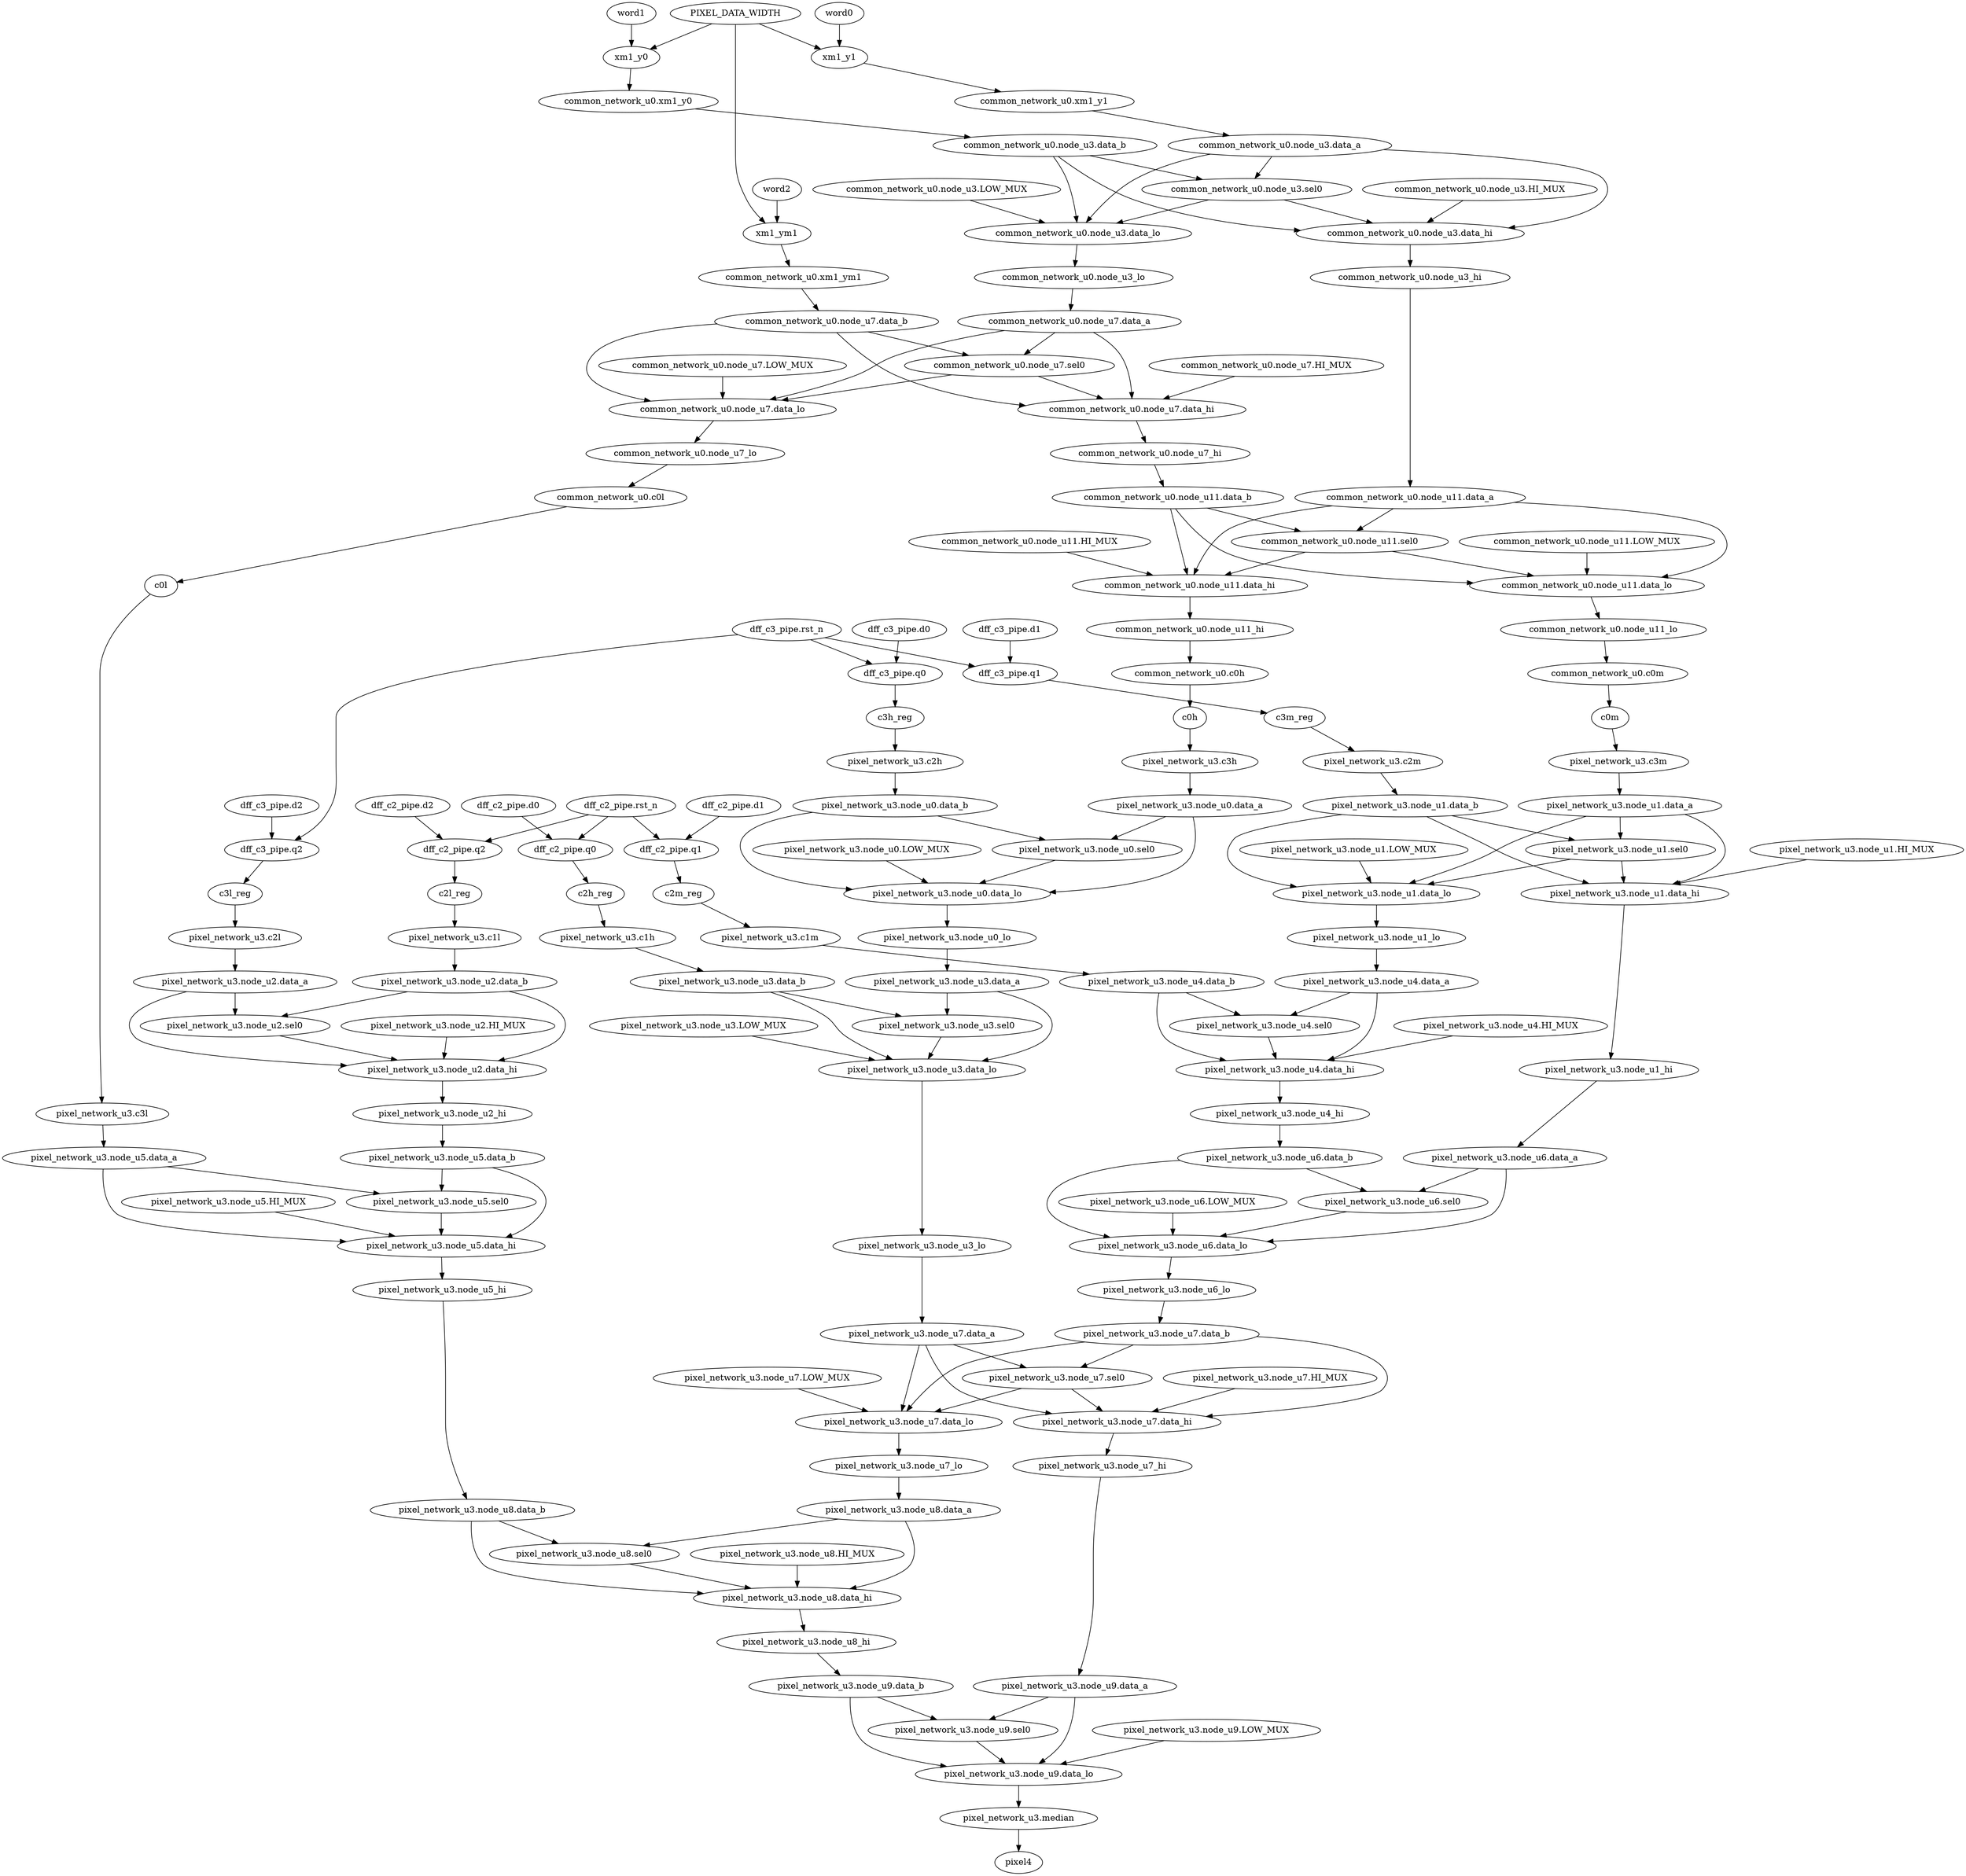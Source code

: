 strict digraph "" {
	"pixel_network_u3.node_u7.data_lo"	 [complexity=6,
		importance=0.310759810957,
		rank=0.0517933018261];
	"pixel_network_u3.node_u7_lo"	 [complexity=6,
		importance=0.308345626026,
		rank=0.0513909376709];
	"pixel_network_u3.node_u7.data_lo" -> "pixel_network_u3.node_u7_lo";
	"pixel_network_u3.median"	 [complexity=0,
		importance=0.00417502123707,
		rank=0.0];
	pixel4	 [complexity=0,
		importance=0.00202191886629,
		rank=0.0];
	"pixel_network_u3.median" -> pixel4;
	"pixel_network_u3.node_u8_hi"	 [complexity=3,
		importance=0.0476326830122,
		rank=0.0158775610041];
	"pixel_network_u3.node_u9.data_b"	 [complexity=3,
		importance=0.0454811535943,
		rank=0.0151603845314];
	"pixel_network_u3.node_u8_hi" -> "pixel_network_u3.node_u9.data_b";
	"pixel_network_u3.node_u6.data_b"	 [complexity=9,
		importance=1.87060557371,
		rank=0.207845063746];
	"pixel_network_u3.node_u6.sel0"	 [complexity=7,
		importance=0.93429475773,
		rank=0.133470679676];
	"pixel_network_u3.node_u6.data_b" -> "pixel_network_u3.node_u6.sel0";
	"pixel_network_u3.node_u6.data_lo"	 [complexity=6,
		importance=0.310782407583,
		rank=0.0517970679306];
	"pixel_network_u3.node_u6.data_b" -> "pixel_network_u3.node_u6.data_lo";
	"pixel_network_u3.node_u3.LOW_MUX"	 [complexity=8,
		importance=0.622421690844,
		rank=0.0778027113555];
	"pixel_network_u3.node_u3.data_lo"	 [complexity=6,
		importance=0.310737554894,
		rank=0.0517895924824];
	"pixel_network_u3.node_u3.LOW_MUX" -> "pixel_network_u3.node_u3.data_lo";
	"pixel_network_u3.node_u8.sel0"	 [complexity=4,
		importance=0.152085513955,
		rank=0.0380213784886];
	"pixel_network_u3.node_u8.data_hi"	 [complexity=3,
		importance=0.0500440662269,
		rank=0.016681355409];
	"pixel_network_u3.node_u8.sel0" -> "pixel_network_u3.node_u8.data_hi";
	"common_network_u0.node_u11.data_lo"	 [complexity=14,
		importance=11.2644033021,
		rank=0.804600235863];
	"common_network_u0.node_u11_lo"	 [complexity=14,
		importance=11.2619956256,
		rank=0.804428258971];
	"common_network_u0.node_u11.data_lo" -> "common_network_u0.node_u11_lo";
	word1	 [complexity=24,
		importance=405.589032579,
		rank=16.8995430241];
	xm1_y0	 [complexity=20,
		importance=405.588085998,
		rank=20.2794042999];
	word1 -> xm1_y0;
	word0	 [complexity=24,
		importance=405.589032579,
		rank=16.8995430241];
	xm1_y1	 [complexity=20,
		importance=405.588085998,
		rank=20.2794042999];
	word0 -> xm1_y1;
	word2	 [complexity=24,
		importance=405.589770805,
		rank=16.8995737835];
	xm1_ym1	 [complexity=20,
		importance=405.588824224,
		rank=20.2794412112];
	word2 -> xm1_ym1;
	"common_network_u0.node_u11.HI_MUX"	 [complexity=16,
		importance=22.5256667195,
		rank=1.40785416997];
	"common_network_u0.node_u11.data_hi"	 [complexity=14,
		importance=11.2623600692,
		rank=0.804454290659];
	"common_network_u0.node_u11.HI_MUX" -> "common_network_u0.node_u11.data_hi";
	c0h	 [complexity=12,
		importance=11.2557794518,
		rank=0.937981620987];
	"pixel_network_u3.c3h"	 [complexity=12,
		importance=11.2538207937,
		rank=0.937818399475];
	c0h -> "pixel_network_u3.c3h";
	"pixel_network_u3.node_u5.data_b"	 [complexity=9,
		importance=1.86935489963,
		rank=0.207706099959];
	"pixel_network_u3.node_u5.sel0"	 [complexity=7,
		importance=0.933677301955,
		rank=0.133382471708];
	"pixel_network_u3.node_u5.data_b" -> "pixel_network_u3.node_u5.sel0";
	"pixel_network_u3.node_u5.data_hi"	 [complexity=6,
		importance=0.310611647113,
		rank=0.0517686078522];
	"pixel_network_u3.node_u5.data_b" -> "pixel_network_u3.node_u5.data_hi";
	c0l	 [complexity=9,
		importance=1.87216014622,
		rank=0.208017794024];
	"pixel_network_u3.c3l"	 [complexity=9,
		importance=1.87020893967,
		rank=0.207800993296];
	c0l -> "pixel_network_u3.c3l";
	c0m	 [complexity=12,
		importance=11.2578226847,
		rank=0.938151890391];
	"pixel_network_u3.c3m"	 [complexity=12,
		importance=11.2558640266,
		rank=0.93798866888];
	c0m -> "pixel_network_u3.c3m";
	"pixel_network_u3.node_u1.data_b"	 [complexity=12,
		importance=11.2546614085,
		rank=0.93788845071];
	"pixel_network_u3.node_u1.sel0"	 [complexity=10,
		importance=5.6265043831,
		rank=0.56265043831];
	"pixel_network_u3.node_u1.data_b" -> "pixel_network_u3.node_u1.sel0";
	"pixel_network_u3.node_u1.data_lo"	 [complexity=12,
		importance=11.2608879466,
		rank=0.938407328884];
	"pixel_network_u3.node_u1.data_b" -> "pixel_network_u3.node_u1.data_lo";
	"pixel_network_u3.node_u1.data_hi"	 [complexity=9,
		importance=1.87491638592,
		rank=0.20832404288];
	"pixel_network_u3.node_u1.data_b" -> "pixel_network_u3.node_u1.data_hi";
	"pixel_network_u3.node_u1.data_a"	 [complexity=12,
		importance=11.2545911564,
		rank=0.937882596364];
	"pixel_network_u3.node_u1.data_a" -> "pixel_network_u3.node_u1.sel0";
	"pixel_network_u3.node_u1.data_a" -> "pixel_network_u3.node_u1.data_lo";
	"pixel_network_u3.node_u1.data_a" -> "pixel_network_u3.node_u1.data_hi";
	"pixel_network_u3.node_u0.data_a"	 [complexity=12,
		importance=11.2525479235,
		rank=0.937712326959];
	"pixel_network_u3.node_u0.sel0"	 [complexity=10,
		importance=5.62548276667,
		rank=0.562548276667];
	"pixel_network_u3.node_u0.data_a" -> "pixel_network_u3.node_u0.sel0";
	"pixel_network_u3.node_u0.data_lo"	 [complexity=9,
		importance=1.87457584711,
		rank=0.208286205234];
	"pixel_network_u3.node_u0.data_a" -> "pixel_network_u3.node_u0.data_lo";
	"pixel_network_u3.node_u0.sel0" -> "pixel_network_u3.node_u0.data_lo";
	"dff_c3_pipe.d2"	 [complexity=14,
		importance=11.2545372103,
		rank=0.803895515021];
	"dff_c3_pipe.q2"	 [complexity=12,
		importance=11.2531026765,
		rank=0.937758556372];
	"dff_c3_pipe.d2" -> "dff_c3_pipe.q2";
	"pixel_network_u3.node_u6.sel0" -> "pixel_network_u3.node_u6.data_lo";
	"pixel_network_u3.node_u6.data_a"	 [complexity=9,
		importance=1.87057504284,
		rank=0.207841671426];
	"pixel_network_u3.node_u6.data_a" -> "pixel_network_u3.node_u6.sel0";
	"pixel_network_u3.node_u6.data_a" -> "pixel_network_u3.node_u6.data_lo";
	"pixel_network_u3.node_u5.data_a"	 [complexity=9,
		importance=1.86893699407,
		rank=0.207659666008];
	"pixel_network_u3.node_u5.data_a" -> "pixel_network_u3.node_u5.sel0";
	"pixel_network_u3.node_u5.data_a" -> "pixel_network_u3.node_u5.data_hi";
	"dff_c2_pipe.q2"	 [complexity=12,
		importance=11.253650575,
		rank=0.937804214587];
	c2l_reg	 [complexity=12,
		importance=11.2518906986,
		rank=0.937657558219];
	"dff_c2_pipe.q2" -> c2l_reg;
	"dff_c2_pipe.q0"	 [complexity=9,
		importance=1.87557157021,
		rank=0.208396841135];
	c2h_reg	 [complexity=9,
		importance=1.8738116938,
		rank=0.208201299311];
	"dff_c2_pipe.q0" -> c2h_reg;
	"dff_c2_pipe.q1"	 [complexity=12,
		importance=11.2618836697,
		rank=0.938490305809];
	c2m_reg	 [complexity=12,
		importance=11.2601237933,
		rank=0.938343649441];
	"dff_c2_pipe.q1" -> c2m_reg;
	"common_network_u0.xm1_y0"	 [complexity=20,
		importance=405.586968505,
		rank=20.2793484253];
	"common_network_u0.node_u3.data_b"	 [complexity=20,
		importance=405.585463169,
		rank=20.2792731585];
	"common_network_u0.xm1_y0" -> "common_network_u0.node_u3.data_b";
	"common_network_u0.xm1_y1"	 [complexity=20,
		importance=405.586968505,
		rank=20.2793484253];
	"common_network_u0.node_u3.data_a"	 [complexity=20,
		importance=405.585463169,
		rank=20.2792731585];
	"common_network_u0.xm1_y1" -> "common_network_u0.node_u3.data_a";
	"common_network_u0.node_u7.data_hi"	 [complexity=17,
		importance=67.5967936962,
		rank=3.97628198213];
	"common_network_u0.node_u7_hi"	 [complexity=17,
		importance=67.5944442779,
		rank=3.97614378105];
	"common_network_u0.node_u7.data_hi" -> "common_network_u0.node_u7_hi";
	"pixel_network_u3.node_u8.data_a"	 [complexity=6,
		importance=0.306192946775,
		rank=0.0510321577959];
	"pixel_network_u3.node_u8.data_a" -> "pixel_network_u3.node_u8.sel0";
	"pixel_network_u3.node_u8.data_a" -> "pixel_network_u3.node_u8.data_hi";
	"pixel_network_u3.node_u8.data_b"	 [complexity=6,
		importance=0.306172599901,
		rank=0.0510287666501];
	"pixel_network_u3.node_u8.data_b" -> "pixel_network_u3.node_u8.sel0";
	"pixel_network_u3.node_u8.data_b" -> "pixel_network_u3.node_u8.data_hi";
	"pixel_network_u3.node_u1.HI_MUX"	 [complexity=11,
		importance=3.75077935289,
		rank=0.340979941172];
	"pixel_network_u3.node_u1.HI_MUX" -> "pixel_network_u3.node_u1.data_hi";
	"pixel_network_u3.node_u3_lo"	 [complexity=6,
		importance=0.308357174778,
		rank=0.051392862463];
	"pixel_network_u3.node_u7.data_a"	 [complexity=6,
		importance=0.306220223794,
		rank=0.0510367039656];
	"pixel_network_u3.node_u3_lo" -> "pixel_network_u3.node_u7.data_a";
	"dff_c3_pipe.d0"	 [complexity=14,
		importance=11.2591762431,
		rank=0.804226874506];
	"dff_c3_pipe.q0"	 [complexity=12,
		importance=11.2577402283,
		rank=0.938145019027];
	"dff_c3_pipe.d0" -> "dff_c3_pipe.q0";
	"common_network_u0.node_u11.data_b"	 [complexity=17,
		importance=67.5923223888,
		rank=3.97601896405];
	"common_network_u0.node_u7_hi" -> "common_network_u0.node_u11.data_b";
	"pixel_network_u3.node_u0.data_b"	 [complexity=12,
		importance=11.2526181757,
		rank=0.937718181305];
	"pixel_network_u3.node_u0.data_b" -> "pixel_network_u3.node_u0.sel0";
	"pixel_network_u3.node_u0.data_b" -> "pixel_network_u3.node_u0.data_lo";
	"pixel_network_u3.node_u0_lo"	 [complexity=9,
		importance=1.87231262234,
		rank=0.208034735815];
	"pixel_network_u3.node_u3.data_a"	 [complexity=9,
		importance=1.87023450403,
		rank=0.207803833781];
	"pixel_network_u3.node_u0_lo" -> "pixel_network_u3.node_u3.data_a";
	"pixel_network_u3.node_u0.LOW_MUX"	 [complexity=11,
		importance=3.75009827527,
		rank=0.340918025024];
	"pixel_network_u3.node_u0.LOW_MUX" -> "pixel_network_u3.node_u0.data_lo";
	"common_network_u0.xm1_ym1"	 [complexity=20,
		importance=405.587706732,
		rank=20.2793853366];
	"common_network_u0.node_u7.data_b"	 [complexity=20,
		importance=405.586201396,
		rank=20.2793100698];
	"common_network_u0.xm1_ym1" -> "common_network_u0.node_u7.data_b";
	"pixel_network_u3.node_u1_lo"	 [complexity=12,
		importance=11.2586247218,
		rank=0.93821872682];
	"pixel_network_u3.node_u4.data_a"	 [complexity=12,
		importance=11.2565466035,
		rank=0.938045550294];
	"pixel_network_u3.node_u1_lo" -> "pixel_network_u3.node_u4.data_a";
	"pixel_network_u3.node_u4.sel0"	 [complexity=10,
		importance=5.62728053807,
		rank=0.562728053807];
	"pixel_network_u3.node_u4.data_a" -> "pixel_network_u3.node_u4.sel0";
	"pixel_network_u3.node_u4.data_hi"	 [complexity=9,
		importance=1.87512290481,
		rank=0.208346989423];
	"pixel_network_u3.node_u4.data_a" -> "pixel_network_u3.node_u4.data_hi";
	"pixel_network_u3.node_u4.data_b"	 [complexity=12,
		importance=11.2564367322,
		rank=0.938036394352];
	"pixel_network_u3.node_u4.data_b" -> "pixel_network_u3.node_u4.sel0";
	"pixel_network_u3.node_u4.data_b" -> "pixel_network_u3.node_u4.data_hi";
	"pixel_network_u3.node_u7.LOW_MUX"	 [complexity=8,
		importance=0.622466202969,
		rank=0.0778082753711];
	"pixel_network_u3.node_u7.LOW_MUX" -> "pixel_network_u3.node_u7.data_lo";
	"pixel_network_u3.c2m"	 [complexity=12,
		importance=11.2560754126,
		rank=0.93800628438];
	"pixel_network_u3.c2m" -> "pixel_network_u3.node_u1.data_b";
	"pixel_network_u3.node_u4_hi"	 [complexity=9,
		importance=1.87274252469,
		rank=0.208082502744];
	"pixel_network_u3.node_u4_hi" -> "pixel_network_u3.node_u6.data_b";
	"pixel_network_u3.c2l"	 [complexity=12,
		importance=11.2493946278,
		rank=0.93744955232];
	"pixel_network_u3.node_u2.data_a"	 [complexity=12,
		importance=11.2479806238,
		rank=0.937331718649];
	"pixel_network_u3.c2l" -> "pixel_network_u3.node_u2.data_a";
	"pixel_network_u3.node_u7.data_a" -> "pixel_network_u3.node_u7.data_lo";
	"pixel_network_u3.node_u7.data_hi"	 [complexity=3,
		importance=0.050048299856,
		rank=0.0166827666187];
	"pixel_network_u3.node_u7.data_a" -> "pixel_network_u3.node_u7.data_hi";
	"pixel_network_u3.node_u7.sel0"	 [complexity=4,
		importance=0.152102082772,
		rank=0.0380255206929];
	"pixel_network_u3.node_u7.data_a" -> "pixel_network_u3.node_u7.sel0";
	"pixel_network_u3.c1m"	 [complexity=12,
		importance=11.2582974217,
		rank=0.938191451804];
	"pixel_network_u3.c1m" -> "pixel_network_u3.node_u4.data_b";
	"pixel_network_u3.node_u7.data_b"	 [complexity=6,
		importance=0.306225590769,
		rank=0.0510375984614];
	"pixel_network_u3.node_u7.data_b" -> "pixel_network_u3.node_u7.data_lo";
	"pixel_network_u3.node_u7.data_b" -> "pixel_network_u3.node_u7.data_hi";
	"pixel_network_u3.node_u7.data_b" -> "pixel_network_u3.node_u7.sel0";
	"pixel_network_u3.c1h"	 [complexity=9,
		importance=1.87198532215,
		rank=0.207998369128];
	"pixel_network_u3.node_u3.data_b"	 [complexity=9,
		importance=1.87012463272,
		rank=0.207791625858];
	"pixel_network_u3.c1h" -> "pixel_network_u3.node_u3.data_b";
	"pixel_network_u3.node_u5.sel0" -> "pixel_network_u3.node_u5.data_hi";
	"pixel_network_u3.node_u2_hi"	 [complexity=9,
		importance=1.8714604905,
		rank=0.2079400545];
	"pixel_network_u3.node_u2_hi" -> "pixel_network_u3.node_u5.data_b";
	"common_network_u0.node_u3.data_lo"	 [complexity=20,
		importance=405.59088261,
		rank=20.2795441305];
	"common_network_u0.node_u3_lo"	 [complexity=20,
		importance=405.588588893,
		rank=20.2794294447];
	"common_network_u0.node_u3.data_lo" -> "common_network_u0.node_u3_lo";
	"common_network_u0.node_u3.sel0"	 [complexity=18,
		importance=202.791881953,
		rank=11.2662156641];
	"common_network_u0.node_u3.sel0" -> "common_network_u0.node_u3.data_lo";
	"common_network_u0.node_u3.data_hi"	 [complexity=17,
		importance=67.5966952509,
		rank=3.97627619123];
	"common_network_u0.node_u3.sel0" -> "common_network_u0.node_u3.data_hi";
	"pixel_network_u3.node_u1.sel0" -> "pixel_network_u3.node_u1.data_lo";
	"pixel_network_u3.node_u1.sel0" -> "pixel_network_u3.node_u1.data_hi";
	"pixel_network_u3.node_u5_hi"	 [complexity=6,
		importance=0.308283228155,
		rank=0.0513805380258];
	"pixel_network_u3.node_u5_hi" -> "pixel_network_u3.node_u8.data_b";
	"common_network_u0.node_u3_hi"	 [complexity=17,
		importance=67.5944015344,
		rank=3.97614126673];
	"common_network_u0.node_u11.data_a"	 [complexity=17,
		importance=67.5923080848,
		rank=3.97601812263];
	"common_network_u0.node_u3_hi" -> "common_network_u0.node_u11.data_a";
	"pixel_network_u3.node_u5.HI_MUX"	 [complexity=8,
		importance=0.622169875282,
		rank=0.0777712344102];
	"pixel_network_u3.node_u5.HI_MUX" -> "pixel_network_u3.node_u5.data_hi";
	"pixel_network_u3.node_u4.sel0" -> "pixel_network_u3.node_u4.data_hi";
	"dff_c3_pipe.rst_n"	 [complexity=13,
		importance=22.5206318265,
		rank=1.73235629434];
	"dff_c3_pipe.q1"	 [complexity=12,
		importance=11.2597834612,
		rank=0.938315288432];
	"dff_c3_pipe.rst_n" -> "dff_c3_pipe.q1";
	"dff_c3_pipe.rst_n" -> "dff_c3_pipe.q2";
	"dff_c3_pipe.rst_n" -> "dff_c3_pipe.q0";
	"dff_c2_pipe.rst_n"	 [complexity=13,
		importance=22.5248322435,
		rank=1.73267940335];
	"dff_c2_pipe.rst_n" -> "dff_c2_pipe.q2";
	"dff_c2_pipe.rst_n" -> "dff_c2_pipe.q0";
	"dff_c2_pipe.rst_n" -> "dff_c2_pipe.q1";
	"common_network_u0.node_u3.data_a" -> "common_network_u0.node_u3.data_lo";
	"common_network_u0.node_u3.data_a" -> "common_network_u0.node_u3.sel0";
	"common_network_u0.node_u3.data_a" -> "common_network_u0.node_u3.data_hi";
	"common_network_u0.node_u3.data_b" -> "common_network_u0.node_u3.data_lo";
	"common_network_u0.node_u3.data_b" -> "common_network_u0.node_u3.sel0";
	"common_network_u0.node_u3.data_b" -> "common_network_u0.node_u3.data_hi";
	"common_network_u0.node_u7.LOW_MUX"	 [complexity=13,
		importance=3.75822471798,
		rank=0.289094209075];
	"common_network_u0.node_u7.data_lo"	 [complexity=11,
		importance=1.87863906846,
		rank=0.17078536986];
	"common_network_u0.node_u7.LOW_MUX" -> "common_network_u0.node_u7.data_lo";
	"common_network_u0.node_u11.sel0"	 [complexity=15,
		importance=33.795157387,
		rank=2.25301049247];
	"common_network_u0.node_u11.sel0" -> "common_network_u0.node_u11.data_lo";
	"common_network_u0.node_u11.sel0" -> "common_network_u0.node_u11.data_hi";
	"pixel_network_u3.node_u7_lo" -> "pixel_network_u3.node_u8.data_a";
	"common_network_u0.node_u7.sel0"	 [complexity=18,
		importance=202.792251067,
		rank=11.2662361704];
	"common_network_u0.node_u7.sel0" -> "common_network_u0.node_u7.data_hi";
	"common_network_u0.node_u7.sel0" -> "common_network_u0.node_u7.data_lo";
	"pixel_network_u3.node_u6_lo"	 [complexity=6,
		importance=0.308375411571,
		rank=0.0513959019285];
	"pixel_network_u3.node_u6.data_lo" -> "pixel_network_u3.node_u6_lo";
	"pixel_network_u3.c1l"	 [complexity=12,
		importance=11.250064327,
		rank=0.937505360582];
	c2l_reg -> "pixel_network_u3.c1l";
	"pixel_network_u3.node_u2.data_hi"	 [complexity=9,
		importance=1.87377847814,
		rank=0.208197608683];
	"pixel_network_u3.node_u2.data_hi" -> "pixel_network_u3.node_u2_hi";
	"pixel_network_u3.node_u2.data_b"	 [complexity=12,
		importance=11.2482036376,
		rank=0.93735030313];
	"pixel_network_u3.node_u2.data_b" -> "pixel_network_u3.node_u2.data_hi";
	"pixel_network_u3.node_u2.sel0"	 [complexity=10,
		importance=5.62316399074,
		rank=0.562316399074];
	"pixel_network_u3.node_u2.data_b" -> "pixel_network_u3.node_u2.sel0";
	"pixel_network_u3.node_u2.data_a" -> "pixel_network_u3.node_u2.data_hi";
	"pixel_network_u3.node_u2.data_a" -> "pixel_network_u3.node_u2.sel0";
	"pixel_network_u3.node_u0.data_lo" -> "pixel_network_u3.node_u0_lo";
	"pixel_network_u3.node_u1.data_lo" -> "pixel_network_u3.node_u1_lo";
	"pixel_network_u3.node_u8.HI_MUX"	 [complexity=5,
		importance=0.101034713509,
		rank=0.0202069427019];
	"pixel_network_u3.node_u8.HI_MUX" -> "pixel_network_u3.node_u8.data_hi";
	"common_network_u0.node_u11_hi"	 [complexity=14,
		importance=11.2599523927,
		rank=0.804282313767];
	"common_network_u0.c0h"	 [complexity=12,
		importance=11.2578013707,
		rank=0.938150114226];
	"common_network_u0.node_u11_hi" -> "common_network_u0.c0h";
	"pixel_network_u3.node_u3.data_lo" -> "pixel_network_u3.node_u3_lo";
	"pixel_network_u3.node_u9.data_lo"	 [complexity=0,
		importance=0.00659036675573,
		rank=0.0];
	"pixel_network_u3.node_u9.data_b" -> "pixel_network_u3.node_u9.data_lo";
	"pixel_network_u3.node_u9.sel0"	 [complexity=1,
		importance=0.0217297584042,
		rank=0.0217297584042];
	"pixel_network_u3.node_u9.data_b" -> "pixel_network_u3.node_u9.sel0";
	"pixel_network_u3.node_u9.data_a"	 [complexity=3,
		importance=0.0454814356747,
		rank=0.0151604785582];
	"pixel_network_u3.node_u9.data_a" -> "pixel_network_u3.node_u9.data_lo";
	"pixel_network_u3.node_u9.data_a" -> "pixel_network_u3.node_u9.sel0";
	"common_network_u0.c0m"	 [complexity=12,
		importance=11.2598446036,
		rank=0.93832038363];
	"common_network_u0.node_u11_lo" -> "common_network_u0.c0m";
	"pixel_network_u3.c3h" -> "pixel_network_u3.node_u0.data_a";
	"pixel_network_u3.c3l" -> "pixel_network_u3.node_u5.data_a";
	"pixel_network_u3.c3m" -> "pixel_network_u3.node_u1.data_a";
	"pixel_network_u3.node_u9.LOW_MUX"	 [complexity=2,
		importance=0.0141273145671,
		rank=0.00706365728356];
	"pixel_network_u3.node_u9.LOW_MUX" -> "pixel_network_u3.node_u9.data_lo";
	"pixel_network_u3.node_u7_hi"	 [complexity=3,
		importance=0.0476341149249,
		rank=0.0158780383083];
	"pixel_network_u3.node_u7.data_hi" -> "pixel_network_u3.node_u7_hi";
	c2m_reg -> "pixel_network_u3.c1m";
	"common_network_u0.node_u11.LOW_MUX"	 [complexity=16,
		importance=22.5297531852,
		rank=1.40810957408];
	"common_network_u0.node_u11.LOW_MUX" -> "common_network_u0.node_u11.data_lo";
	"pixel_network_u3.node_u2.HI_MUX"	 [complexity=11,
		importance=3.74850353734,
		rank=0.340773048849];
	"pixel_network_u3.node_u2.HI_MUX" -> "pixel_network_u3.node_u2.data_hi";
	"common_network_u0.node_u3.HI_MUX"	 [complexity=19,
		importance=135.194337083,
		rank=7.11549142541];
	"common_network_u0.node_u3.HI_MUX" -> "common_network_u0.node_u3.data_hi";
	"pixel_network_u3.node_u7.HI_MUX"	 [complexity=5,
		importance=0.101043180768,
		rank=0.0202086361535];
	"pixel_network_u3.node_u7.HI_MUX" -> "pixel_network_u3.node_u7.data_hi";
	"common_network_u0.node_u3.LOW_MUX"	 [complexity=22,
		importance=811.182711801,
		rank=36.8719414455];
	"common_network_u0.node_u3.LOW_MUX" -> "common_network_u0.node_u3.data_lo";
	c2h_reg -> "pixel_network_u3.c1h";
	"pixel_network_u3.c1l" -> "pixel_network_u3.node_u2.data_b";
	"common_network_u0.node_u11.data_b" -> "common_network_u0.node_u11.data_lo";
	"common_network_u0.node_u11.data_b" -> "common_network_u0.node_u11.sel0";
	"common_network_u0.node_u11.data_b" -> "common_network_u0.node_u11.data_hi";
	"common_network_u0.node_u11.data_a" -> "common_network_u0.node_u11.data_lo";
	"common_network_u0.node_u11.data_a" -> "common_network_u0.node_u11.sel0";
	"common_network_u0.node_u11.data_a" -> "common_network_u0.node_u11.data_hi";
	"pixel_network_u3.node_u6_lo" -> "pixel_network_u3.node_u7.data_b";
	"pixel_network_u3.node_u4.data_hi" -> "pixel_network_u3.node_u4_hi";
	"dff_c2_pipe.d0"	 [complexity=11,
		importance=1.8768444404,
		rank=0.170622221855];
	"dff_c2_pipe.d0" -> "dff_c2_pipe.q0";
	"dff_c2_pipe.d2"	 [complexity=14,
		importance=11.2549225206,
		rank=0.803923037189];
	"dff_c2_pipe.d2" -> "dff_c2_pipe.q2";
	c3m_reg	 [complexity=12,
		importance=11.2579423263,
		rank=0.938161860527];
	"dff_c3_pipe.q1" -> c3m_reg;
	c3l_reg	 [complexity=12,
		importance=11.2512615416,
		rank=0.937605128467];
	"dff_c3_pipe.q2" -> c3l_reg;
	"common_network_u0.node_u11.data_hi" -> "common_network_u0.node_u11_hi";
	c3h_reg	 [complexity=12,
		importance=11.2558990935,
		rank=0.937991591122];
	"dff_c3_pipe.q0" -> c3h_reg;
	"common_network_u0.node_u7_lo"	 [complexity=11,
		importance=1.87628965014,
		rank=0.170571786376];
	"common_network_u0.node_u7.data_lo" -> "common_network_u0.node_u7_lo";
	"pixel_network_u3.node_u1_hi"	 [complexity=9,
		importance=1.87265316114,
		rank=0.208072573461];
	"pixel_network_u3.node_u1_hi" -> "pixel_network_u3.node_u6.data_a";
	"dff_c3_pipe.d1"	 [complexity=14,
		importance=11.2612194759,
		rank=0.80437281971];
	"dff_c3_pipe.d1" -> "dff_c3_pipe.q1";
	"pixel_network_u3.node_u9.data_lo" -> "pixel_network_u3.median";
	"common_network_u0.node_u3.data_hi" -> "common_network_u0.node_u3_hi";
	"common_network_u0.node_u7.data_a"	 [complexity=20,
		importance=405.586495444,
		rank=20.2793247722];
	"common_network_u0.node_u7.data_a" -> "common_network_u0.node_u7.data_hi";
	"common_network_u0.node_u7.data_a" -> "common_network_u0.node_u7.sel0";
	"common_network_u0.node_u7.data_a" -> "common_network_u0.node_u7.data_lo";
	"pixel_network_u3.node_u3.sel0"	 [complexity=7,
		importance=0.934124488325,
		rank=0.133446355475];
	"pixel_network_u3.node_u3.sel0" -> "pixel_network_u3.node_u3.data_lo";
	"pixel_network_u3.c2h"	 [complexity=12,
		importance=11.2540321797,
		rank=0.937836014975];
	c3h_reg -> "pixel_network_u3.c2h";
	"common_network_u0.node_u7.HI_MUX"	 [complexity=19,
		importance=135.194533974,
		rank=7.11550178808];
	"common_network_u0.node_u7.HI_MUX" -> "common_network_u0.node_u7.data_hi";
	"dff_c2_pipe.d1"	 [complexity=14,
		importance=11.2631565399,
		rank=0.804511181422];
	"dff_c2_pipe.d1" -> "dff_c2_pipe.q1";
	"common_network_u0.node_u7.data_b" -> "common_network_u0.node_u7.data_hi";
	"common_network_u0.node_u7.data_b" -> "common_network_u0.node_u7.sel0";
	"common_network_u0.node_u7.data_b" -> "common_network_u0.node_u7.data_lo";
	c3m_reg -> "pixel_network_u3.c2m";
	"pixel_network_u3.node_u5.data_hi" -> "pixel_network_u3.node_u5_hi";
	"common_network_u0.c0l"	 [complexity=9,
		importance=1.87416776104,
		rank=0.208240862338];
	"common_network_u0.node_u7_lo" -> "common_network_u0.c0l";
	"pixel_network_u3.node_u3.data_a" -> "pixel_network_u3.node_u3.data_lo";
	"pixel_network_u3.node_u3.data_a" -> "pixel_network_u3.node_u3.sel0";
	"pixel_network_u3.node_u3.data_b" -> "pixel_network_u3.node_u3.data_lo";
	"pixel_network_u3.node_u3.data_b" -> "pixel_network_u3.node_u3.sel0";
	xm1_y0 -> "common_network_u0.xm1_y0";
	xm1_y1 -> "common_network_u0.xm1_y1";
	"pixel_network_u3.node_u6.LOW_MUX"	 [complexity=8,
		importance=0.622511396222,
		rank=0.0778139245278];
	"pixel_network_u3.node_u6.LOW_MUX" -> "pixel_network_u3.node_u6.data_lo";
	"common_network_u0.node_u3_lo" -> "common_network_u0.node_u7.data_a";
	"pixel_network_u3.node_u8.data_hi" -> "pixel_network_u3.node_u8_hi";
	"pixel_network_u3.node_u2.sel0" -> "pixel_network_u3.node_u2.data_hi";
	"pixel_network_u3.node_u7_hi" -> "pixel_network_u3.node_u9.data_a";
	"pixel_network_u3.c2h" -> "pixel_network_u3.node_u0.data_b";
	PIXEL_DATA_WIDTH	 [complexity=24,
		importance=405.589032579,
		rank=16.8995430241];
	PIXEL_DATA_WIDTH -> xm1_y0;
	PIXEL_DATA_WIDTH -> xm1_y1;
	PIXEL_DATA_WIDTH -> xm1_ym1;
	"pixel_network_u3.node_u9.sel0" -> "pixel_network_u3.node_u9.data_lo";
	"pixel_network_u3.node_u7.sel0" -> "pixel_network_u3.node_u7.data_lo";
	"pixel_network_u3.node_u7.sel0" -> "pixel_network_u3.node_u7.data_hi";
	c3l_reg -> "pixel_network_u3.c2l";
	xm1_ym1 -> "common_network_u0.xm1_ym1";
	"common_network_u0.c0l" -> c0l;
	"common_network_u0.c0m" -> c0m;
	"pixel_network_u3.node_u4.HI_MUX"	 [complexity=11,
		importance=3.75119239068,
		rank=0.341017490062];
	"pixel_network_u3.node_u4.HI_MUX" -> "pixel_network_u3.node_u4.data_hi";
	"common_network_u0.c0h" -> c0h;
	"pixel_network_u3.node_u1.LOW_MUX"	 [complexity=14,
		importance=22.5227224743,
		rank=1.60876589102];
	"pixel_network_u3.node_u1.LOW_MUX" -> "pixel_network_u3.node_u1.data_lo";
	"pixel_network_u3.node_u1.data_hi" -> "pixel_network_u3.node_u1_hi";
}

